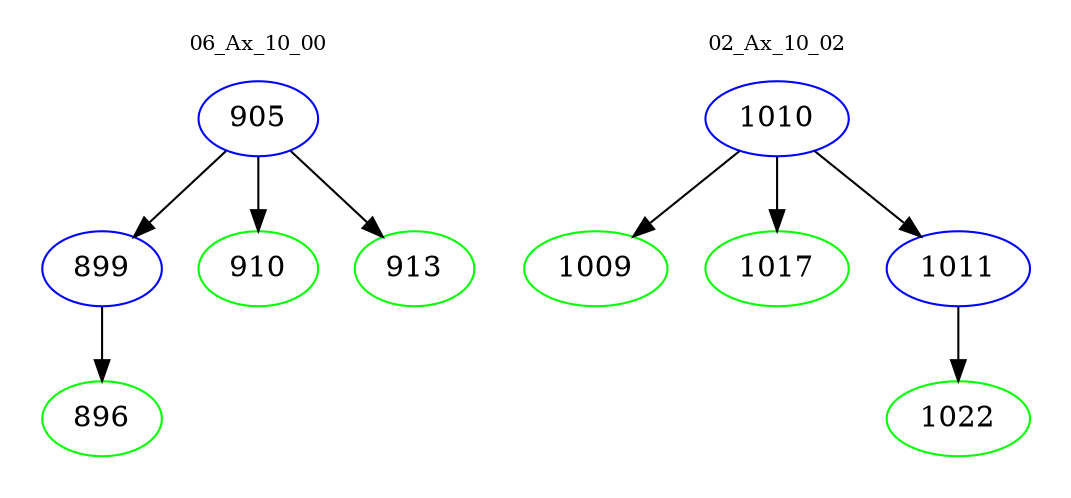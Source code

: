 digraph{
subgraph cluster_0 {
color = white
label = "06_Ax_10_00";
fontsize=10;
T0_905 [label="905", color="blue"]
T0_905 -> T0_899 [color="black"]
T0_899 [label="899", color="blue"]
T0_899 -> T0_896 [color="black"]
T0_896 [label="896", color="green"]
T0_905 -> T0_910 [color="black"]
T0_910 [label="910", color="green"]
T0_905 -> T0_913 [color="black"]
T0_913 [label="913", color="green"]
}
subgraph cluster_1 {
color = white
label = "02_Ax_10_02";
fontsize=10;
T1_1010 [label="1010", color="blue"]
T1_1010 -> T1_1009 [color="black"]
T1_1009 [label="1009", color="green"]
T1_1010 -> T1_1017 [color="black"]
T1_1017 [label="1017", color="green"]
T1_1010 -> T1_1011 [color="black"]
T1_1011 [label="1011", color="blue"]
T1_1011 -> T1_1022 [color="black"]
T1_1022 [label="1022", color="green"]
}
}
